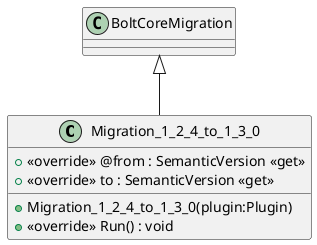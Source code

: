 @startuml
class Migration_1_2_4_to_1_3_0 {
    + Migration_1_2_4_to_1_3_0(plugin:Plugin)
    + <<override>> @from : SemanticVersion <<get>>
    + <<override>> to : SemanticVersion <<get>>
    + <<override>> Run() : void
}
BoltCoreMigration <|-- Migration_1_2_4_to_1_3_0
@enduml

